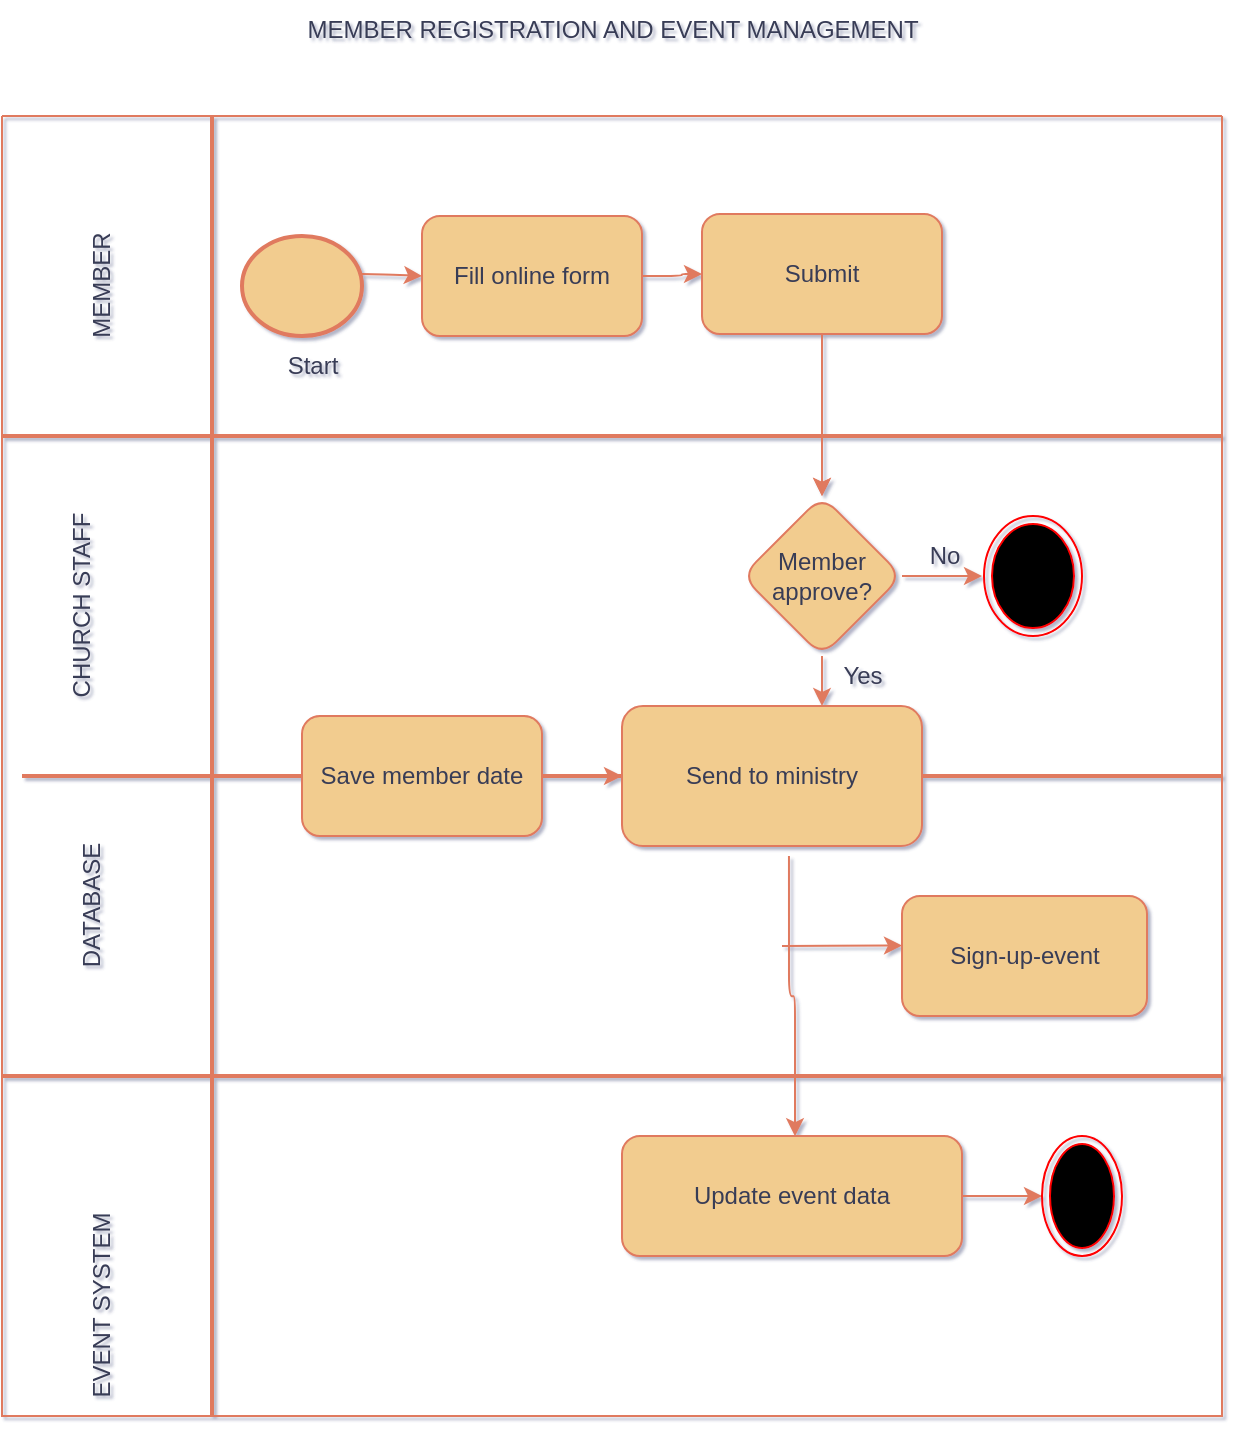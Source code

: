 <mxfile version="27.0.3">
  <diagram name="Page-1" id="RHsm8JOjdeOizpMhmRfN">
    <mxGraphModel dx="1956" dy="1715" grid="1" gridSize="10" guides="1" tooltips="1" connect="1" arrows="1" fold="1" page="1" pageScale="1" pageWidth="850" pageHeight="1100" background="#ffffff" math="0" shadow="1" adaptiveColors="none">
      <root>
        <mxCell id="0" />
        <mxCell id="1" parent="0" />
        <mxCell id="JOkx6vLVpL0UzgCfy3TT-4" value="" style="swimlane;startSize=0;textShadow=1;labelBackgroundColor=none;rounded=1;fillColor=#F2CC8F;strokeColor=#E07A5F;fontColor=#0066CC;" parent="1" vertex="1">
          <mxGeometry x="-90" y="-12" width="610" height="650" as="geometry" />
        </mxCell>
        <mxCell id="JOkx6vLVpL0UzgCfy3TT-5" value="" style="line;strokeWidth=2;html=1;labelBackgroundColor=none;rounded=1;fillColor=#F2CC8F;strokeColor=#E07A5F;fontColor=#393C56;" parent="JOkx6vLVpL0UzgCfy3TT-4" vertex="1">
          <mxGeometry y="150" width="610" height="20" as="geometry" />
        </mxCell>
        <mxCell id="JOkx6vLVpL0UzgCfy3TT-6" value="" style="line;strokeWidth=2;html=1;labelBackgroundColor=none;rounded=1;fillColor=#F2CC8F;strokeColor=#E07A5F;fontColor=#393C56;" parent="JOkx6vLVpL0UzgCfy3TT-4" vertex="1">
          <mxGeometry y="440" width="610" height="80" as="geometry" />
        </mxCell>
        <mxCell id="JOkx6vLVpL0UzgCfy3TT-9" value="" style="line;strokeWidth=2;html=1;labelBackgroundColor=none;rounded=1;fillColor=#F2CC8F;strokeColor=#E07A5F;fontColor=#393C56;" parent="JOkx6vLVpL0UzgCfy3TT-4" vertex="1">
          <mxGeometry x="10" y="325" width="600" height="10" as="geometry" />
        </mxCell>
        <mxCell id="JOkx6vLVpL0UzgCfy3TT-13" value="" style="line;strokeWidth=2;direction=south;html=1;labelBackgroundColor=none;rounded=1;fillColor=#F2CC8F;strokeColor=#E07A5F;fontColor=#393C56;" parent="JOkx6vLVpL0UzgCfy3TT-4" vertex="1">
          <mxGeometry x="100" y="49" width="10" height="601" as="geometry" />
        </mxCell>
        <mxCell id="WJLT8VKpMRFI15VY-2Pe-1" value="MEMBER" style="text;html=1;align=center;verticalAlign=middle;resizable=0;points=[];autosize=1;strokeColor=none;fillColor=none;rotation=270;labelBackgroundColor=none;rounded=1;fontColor=#393C56;" parent="JOkx6vLVpL0UzgCfy3TT-4" vertex="1">
          <mxGeometry x="10" y="70" width="80" height="30" as="geometry" />
        </mxCell>
        <mxCell id="WJLT8VKpMRFI15VY-2Pe-3" value="DATABASE" style="text;html=1;align=center;verticalAlign=middle;resizable=0;points=[];autosize=1;strokeColor=none;fillColor=none;rotation=270;labelBackgroundColor=none;rounded=1;fontColor=#393C56;" parent="JOkx6vLVpL0UzgCfy3TT-4" vertex="1">
          <mxGeometry y="380" width="90" height="30" as="geometry" />
        </mxCell>
        <mxCell id="WJLT8VKpMRFI15VY-2Pe-4" value="EVENT SYSTEM" style="text;html=1;align=center;verticalAlign=middle;resizable=0;points=[];autosize=1;strokeColor=none;fillColor=none;rotation=270;labelBackgroundColor=none;rounded=1;fontColor=#393C56;" parent="JOkx6vLVpL0UzgCfy3TT-4" vertex="1">
          <mxGeometry x="-10" y="580" width="120" height="30" as="geometry" />
        </mxCell>
        <mxCell id="WJLT8VKpMRFI15VY-2Pe-42" value="" style="edgeStyle=orthogonalEdgeStyle;rounded=1;orthogonalLoop=1;jettySize=auto;html=1;labelBackgroundColor=none;fontColor=default;strokeColor=#E07A5F;" parent="JOkx6vLVpL0UzgCfy3TT-4" target="WJLT8VKpMRFI15VY-2Pe-19" edge="1">
          <mxGeometry relative="1" as="geometry">
            <mxPoint x="180" y="79" as="sourcePoint" />
          </mxGeometry>
        </mxCell>
        <mxCell id="WJLT8VKpMRFI15VY-2Pe-44" value="" style="edgeStyle=orthogonalEdgeStyle;rounded=1;orthogonalLoop=1;jettySize=auto;html=1;labelBackgroundColor=none;fontColor=default;strokeColor=#E07A5F;" parent="JOkx6vLVpL0UzgCfy3TT-4" source="WJLT8VKpMRFI15VY-2Pe-19" target="WJLT8VKpMRFI15VY-2Pe-21" edge="1">
          <mxGeometry relative="1" as="geometry" />
        </mxCell>
        <mxCell id="WJLT8VKpMRFI15VY-2Pe-19" value="Fill online form" style="rounded=1;whiteSpace=wrap;html=1;labelBackgroundColor=none;fillColor=#F2CC8F;strokeColor=#E07A5F;fontColor=#393C56;" parent="JOkx6vLVpL0UzgCfy3TT-4" vertex="1">
          <mxGeometry x="210" y="50" width="110" height="60" as="geometry" />
        </mxCell>
        <mxCell id="WJLT8VKpMRFI15VY-2Pe-45" value="" style="edgeStyle=orthogonalEdgeStyle;rounded=1;orthogonalLoop=1;jettySize=auto;html=1;labelBackgroundColor=none;fontColor=default;strokeColor=#E07A5F;" parent="JOkx6vLVpL0UzgCfy3TT-4" source="WJLT8VKpMRFI15VY-2Pe-21" target="WJLT8VKpMRFI15VY-2Pe-26" edge="1">
          <mxGeometry relative="1" as="geometry" />
        </mxCell>
        <mxCell id="WJLT8VKpMRFI15VY-2Pe-47" value="" style="edgeStyle=orthogonalEdgeStyle;rounded=1;orthogonalLoop=1;jettySize=auto;html=1;labelBackgroundColor=none;fontColor=default;strokeColor=#E07A5F;" parent="JOkx6vLVpL0UzgCfy3TT-4" source="WJLT8VKpMRFI15VY-2Pe-21" target="WJLT8VKpMRFI15VY-2Pe-26" edge="1">
          <mxGeometry relative="1" as="geometry" />
        </mxCell>
        <mxCell id="WJLT8VKpMRFI15VY-2Pe-21" value="Submit" style="rounded=1;whiteSpace=wrap;html=1;labelBackgroundColor=none;fillColor=#F2CC8F;strokeColor=#E07A5F;fontColor=#393C56;" parent="JOkx6vLVpL0UzgCfy3TT-4" vertex="1">
          <mxGeometry x="350" y="49" width="120" height="60" as="geometry" />
        </mxCell>
        <mxCell id="WJLT8VKpMRFI15VY-2Pe-80" value="" style="edgeStyle=orthogonalEdgeStyle;rounded=1;orthogonalLoop=1;jettySize=auto;html=1;labelBackgroundColor=none;fontColor=default;strokeColor=#E07A5F;" parent="JOkx6vLVpL0UzgCfy3TT-4" source="WJLT8VKpMRFI15VY-2Pe-24" target="WJLT8VKpMRFI15VY-2Pe-25" edge="1">
          <mxGeometry relative="1" as="geometry" />
        </mxCell>
        <mxCell id="WJLT8VKpMRFI15VY-2Pe-24" value="Save member date" style="rounded=1;whiteSpace=wrap;html=1;labelBackgroundColor=none;fillColor=#F2CC8F;strokeColor=#E07A5F;fontColor=#393C56;" parent="JOkx6vLVpL0UzgCfy3TT-4" vertex="1">
          <mxGeometry x="150" y="300" width="120" height="60" as="geometry" />
        </mxCell>
        <mxCell id="WJLT8VKpMRFI15VY-2Pe-59" value="" style="edgeStyle=orthogonalEdgeStyle;rounded=1;orthogonalLoop=1;jettySize=auto;html=1;entryX=0.571;entryY=0.002;entryDx=0;entryDy=0;entryPerimeter=0;labelBackgroundColor=none;fontColor=default;strokeColor=#E07A5F;" parent="JOkx6vLVpL0UzgCfy3TT-4" edge="1">
          <mxGeometry relative="1" as="geometry">
            <mxPoint x="393.48" y="370.0" as="sourcePoint" />
            <mxPoint x="395.55" y="510.12" as="targetPoint" />
            <Array as="points">
              <mxPoint x="393.52" y="440.12" />
              <mxPoint x="396.52" y="440.12" />
              <mxPoint x="396.52" y="510.12" />
            </Array>
          </mxGeometry>
        </mxCell>
        <mxCell id="WJLT8VKpMRFI15VY-2Pe-25" value="Send to ministry" style="rounded=1;whiteSpace=wrap;html=1;labelBackgroundColor=none;fillColor=#F2CC8F;strokeColor=#E07A5F;fontColor=#393C56;" parent="JOkx6vLVpL0UzgCfy3TT-4" vertex="1">
          <mxGeometry x="310" y="295" width="150" height="70" as="geometry" />
        </mxCell>
        <mxCell id="WJLT8VKpMRFI15VY-2Pe-50" value="" style="edgeStyle=orthogonalEdgeStyle;rounded=1;orthogonalLoop=1;jettySize=auto;html=1;labelBackgroundColor=none;fontColor=default;strokeColor=#E07A5F;" parent="JOkx6vLVpL0UzgCfy3TT-4" source="WJLT8VKpMRFI15VY-2Pe-26" target="WJLT8VKpMRFI15VY-2Pe-25" edge="1">
          <mxGeometry relative="1" as="geometry">
            <Array as="points">
              <mxPoint x="410" y="280" />
              <mxPoint x="410" y="280" />
            </Array>
          </mxGeometry>
        </mxCell>
        <mxCell id="WJLT8VKpMRFI15VY-2Pe-115" value="" style="edgeStyle=orthogonalEdgeStyle;rounded=1;orthogonalLoop=1;jettySize=auto;html=1;labelBackgroundColor=none;fontColor=default;strokeColor=#E07A5F;" parent="JOkx6vLVpL0UzgCfy3TT-4" source="WJLT8VKpMRFI15VY-2Pe-26" edge="1">
          <mxGeometry relative="1" as="geometry">
            <mxPoint x="490.0" y="230" as="targetPoint" />
          </mxGeometry>
        </mxCell>
        <mxCell id="WJLT8VKpMRFI15VY-2Pe-26" value="Member approve?" style="rhombus;whiteSpace=wrap;html=1;labelBackgroundColor=none;rounded=1;fillColor=#F2CC8F;strokeColor=#E07A5F;fontColor=#393C56;" parent="JOkx6vLVpL0UzgCfy3TT-4" vertex="1">
          <mxGeometry x="370" y="190" width="80" height="80" as="geometry" />
        </mxCell>
        <mxCell id="WJLT8VKpMRFI15VY-2Pe-109" value="" style="edgeStyle=orthogonalEdgeStyle;rounded=1;orthogonalLoop=1;jettySize=auto;html=1;labelBackgroundColor=none;fontColor=default;strokeColor=#E07A5F;" parent="JOkx6vLVpL0UzgCfy3TT-4" source="WJLT8VKpMRFI15VY-2Pe-30" edge="1">
          <mxGeometry relative="1" as="geometry">
            <mxPoint x="520" y="540" as="targetPoint" />
          </mxGeometry>
        </mxCell>
        <mxCell id="WJLT8VKpMRFI15VY-2Pe-30" value="Update event data" style="rounded=1;whiteSpace=wrap;html=1;labelBackgroundColor=none;fillColor=#F2CC8F;strokeColor=#E07A5F;fontColor=#393C56;" parent="JOkx6vLVpL0UzgCfy3TT-4" vertex="1">
          <mxGeometry x="310" y="510" width="170" height="60" as="geometry" />
        </mxCell>
        <mxCell id="WJLT8VKpMRFI15VY-2Pe-32" value="" style="line;strokeWidth=2;direction=south;html=1;labelBackgroundColor=none;rounded=1;fillColor=#F2CC8F;strokeColor=#E07A5F;fontColor=#393C56;" parent="JOkx6vLVpL0UzgCfy3TT-4" vertex="1">
          <mxGeometry x="100" width="10" height="110" as="geometry" />
        </mxCell>
        <mxCell id="WJLT8VKpMRFI15VY-2Pe-2" value="CHURCH STAFF" style="text;html=1;align=center;verticalAlign=middle;resizable=0;points=[];autosize=1;strokeColor=none;fillColor=none;rotation=270;labelBackgroundColor=none;rounded=1;fontColor=#393C56;" parent="JOkx6vLVpL0UzgCfy3TT-4" vertex="1">
          <mxGeometry x="-20" y="230" width="120" height="30" as="geometry" />
        </mxCell>
        <mxCell id="WJLT8VKpMRFI15VY-2Pe-68" value="Sign-up-event" style="rounded=1;whiteSpace=wrap;html=1;labelBackgroundColor=none;fillColor=#F2CC8F;strokeColor=#E07A5F;fontColor=#393C56;" parent="JOkx6vLVpL0UzgCfy3TT-4" vertex="1">
          <mxGeometry x="450" y="390" width="122.5" height="60" as="geometry" />
        </mxCell>
        <mxCell id="WJLT8VKpMRFI15VY-2Pe-111" value="" style="strokeWidth=2;html=1;shape=mxgraph.flowchart.start_2;whiteSpace=wrap;labelBackgroundColor=none;rounded=1;fillColor=#F2CC8F;strokeColor=#E07A5F;fontColor=#393C56;" parent="JOkx6vLVpL0UzgCfy3TT-4" vertex="1">
          <mxGeometry x="120" y="60" width="60" height="50" as="geometry" />
        </mxCell>
        <mxCell id="WJLT8VKpMRFI15VY-2Pe-71" value="Start" style="text;html=1;align=center;verticalAlign=middle;resizable=0;points=[];autosize=1;strokeColor=none;fillColor=none;labelBackgroundColor=none;rounded=1;fontColor=#393C56;" parent="JOkx6vLVpL0UzgCfy3TT-4" vertex="1">
          <mxGeometry x="130" y="110" width="50" height="30" as="geometry" />
        </mxCell>
        <mxCell id="WJLT8VKpMRFI15VY-2Pe-116" value="No" style="text;html=1;align=center;verticalAlign=middle;resizable=0;points=[];autosize=1;strokeColor=none;fillColor=none;labelBackgroundColor=none;rounded=1;fontColor=#393C56;" parent="JOkx6vLVpL0UzgCfy3TT-4" vertex="1">
          <mxGeometry x="451" y="205" width="40" height="30" as="geometry" />
        </mxCell>
        <mxCell id="WJLT8VKpMRFI15VY-2Pe-117" value="Yes" style="text;html=1;align=center;verticalAlign=middle;resizable=0;points=[];autosize=1;strokeColor=none;fillColor=none;labelBackgroundColor=none;rounded=1;fontColor=#393C56;" parent="JOkx6vLVpL0UzgCfy3TT-4" vertex="1">
          <mxGeometry x="410" y="265" width="40" height="30" as="geometry" />
        </mxCell>
        <mxCell id="WJLT8VKpMRFI15VY-2Pe-119" value="" style="edgeStyle=none;orthogonalLoop=1;jettySize=auto;html=1;rounded=1;labelBackgroundColor=none;fontColor=default;strokeColor=#E07A5F;" parent="JOkx6vLVpL0UzgCfy3TT-4" edge="1">
          <mxGeometry width="100" relative="1" as="geometry">
            <mxPoint x="390" y="415" as="sourcePoint" />
            <mxPoint x="450" y="414.75" as="targetPoint" />
            <Array as="points" />
          </mxGeometry>
        </mxCell>
        <mxCell id="WJLT8VKpMRFI15VY-2Pe-122" value="" style="ellipse;html=1;shape=endState;fillColor=#000000;strokeColor=#ff0000;fontColor=#393C56;" parent="JOkx6vLVpL0UzgCfy3TT-4" vertex="1">
          <mxGeometry x="491" y="200" width="49" height="60" as="geometry" />
        </mxCell>
        <mxCell id="WJLT8VKpMRFI15VY-2Pe-123" value="" style="ellipse;html=1;shape=endState;fillColor=#000000;strokeColor=#ff0000;fontColor=#393C56;" parent="JOkx6vLVpL0UzgCfy3TT-4" vertex="1">
          <mxGeometry x="520" y="510" width="40" height="60" as="geometry" />
        </mxCell>
        <mxCell id="WJLT8VKpMRFI15VY-2Pe-121" value="MEMBER REGISTRATION AND EVENT MANAGEMENT" style="text;html=1;align=center;verticalAlign=middle;resizable=0;points=[];autosize=1;fillColor=none;labelBackgroundColor=none;rounded=1;fontColor=#393C56;" parent="1" vertex="1">
          <mxGeometry x="50" y="-70" width="330" height="30" as="geometry" />
        </mxCell>
      </root>
    </mxGraphModel>
  </diagram>
</mxfile>
